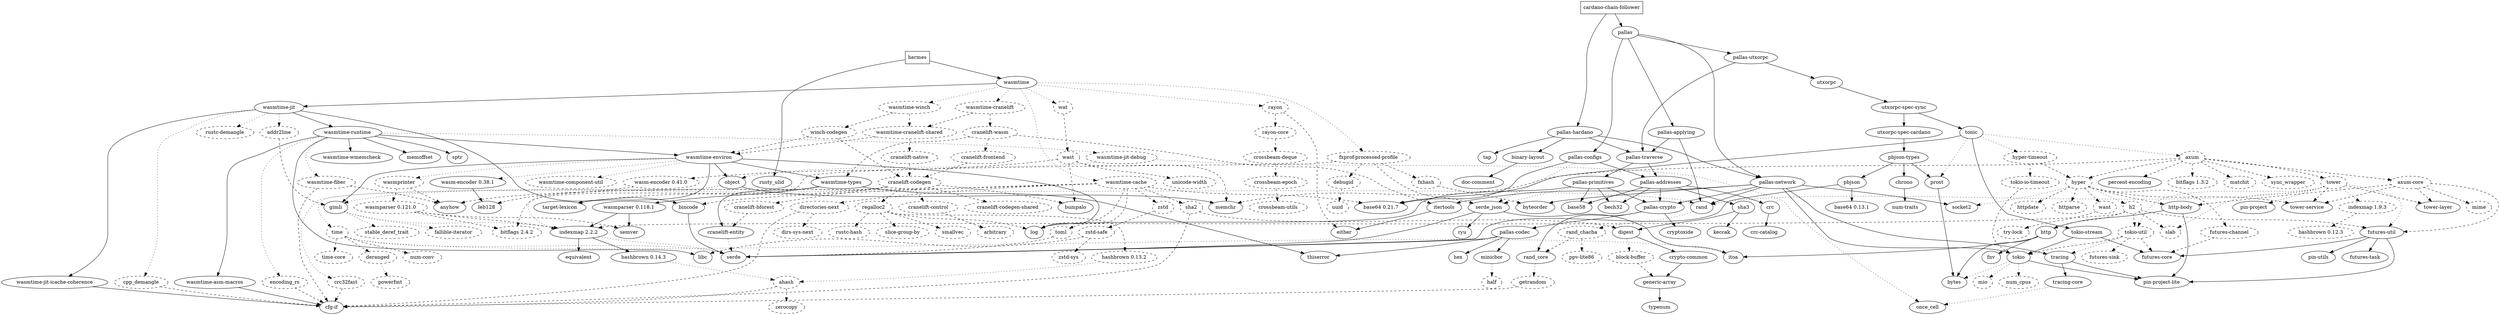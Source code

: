 digraph {
    0 [ label = "hermes" shape = box]
    1 [ label = "cardano-chain-follower" shape = box]
    2 [ label = "rusty_ulid" ]
    3 [ label = "wasmtime" ]
    4 [ label = "pallas" ]
    5 [ label = "pallas-hardano" ]
    6 [ label = "thiserror" ]
    7 [ label = "tokio" ]
    8 [ label = "tracing" ]
    9 [ label = "rand" ]
    10 [ label = "serde" ]
    11 [ label = "time" style = dashed]
    12 [ label = "anyhow" ]
    13 [ label = "bincode" ]
    14 [ label = "bumpalo" ]
    15 [ label = "cfg-if" ]
    16 [ label = "encoding_rs" style = dashed]
    17 [ label = "fxprof-processed-profile" style = dashed]
    18 [ label = "indexmap 2.2.2" ]
    19 [ label = "libc" ]
    20 [ label = "log" ]
    21 [ label = "object" ]
    22 [ label = "once_cell" ]
    23 [ label = "rayon" style = dashed]
    24 [ label = "serde_json" ]
    25 [ label = "target-lexicon" ]
    26 [ label = "wasm-encoder 0.38.1" ]
    27 [ label = "wasmparser 0.118.1" ]
    28 [ label = "wasmtime-cache" style = dashed]
    29 [ label = "wasmtime-component-util" style = dashed]
    30 [ label = "wasmtime-cranelift" style = dashed]
    31 [ label = "wasmtime-environ" ]
    32 [ label = "wasmtime-fiber" style = dashed]
    33 [ label = "wasmtime-jit" ]
    34 [ label = "wasmtime-runtime" ]
    35 [ label = "wasmtime-winch" style = dashed]
    36 [ label = "wat" style = dashed]
    37 [ label = "pallas-addresses" ]
    38 [ label = "pallas-applying" ]
    39 [ label = "pallas-codec" ]
    40 [ label = "pallas-configs" ]
    41 [ label = "pallas-crypto" ]
    42 [ label = "pallas-network" ]
    43 [ label = "pallas-primitives" ]
    44 [ label = "pallas-traverse" ]
    45 [ label = "pallas-utxorpc" ]
    46 [ label = "binary-layout" ]
    47 [ label = "tap" ]
    48 [ label = "bytes" ]
    49 [ label = "mio" style = dashed]
    50 [ label = "num_cpus" style = dashed]
    51 [ label = "pin-project-lite" ]
    52 [ label = "tracing-core" ]
    53 [ label = "rand_chacha" style = dashed]
    54 [ label = "rand_core" ]
    55 [ label = "deranged" style = dashed]
    56 [ label = "itoa" ]
    57 [ label = "num-conv" style = dashed]
    58 [ label = "powerfmt" style = dashed]
    59 [ label = "time-core" style = dashed]
    60 [ label = "bitflags 2.4.2" style = dashed]
    61 [ label = "debugid" style = dashed]
    62 [ label = "fxhash" style = dashed]
    63 [ label = "equivalent" ]
    64 [ label = "hashbrown 0.14.3" ]
    65 [ label = "crc32fast" style = dashed]
    66 [ label = "memchr" ]
    67 [ label = "either" ]
    68 [ label = "rayon-core" style = dashed]
    69 [ label = "ryu" ]
    70 [ label = "leb128" ]
    71 [ label = "semver" ]
    72 [ label = "base64 0.21.7" ]
    73 [ label = "directories-next" style = dashed]
    74 [ label = "sha2" style = dashed]
    75 [ label = "toml" style = dashed]
    76 [ label = "zstd" style = dashed]
    77 [ label = "cranelift-codegen" style = dashed]
    78 [ label = "cranelift-control" style = dashed]
    79 [ label = "cranelift-entity" ]
    80 [ label = "cranelift-frontend" style = dashed]
    81 [ label = "cranelift-native" style = dashed]
    82 [ label = "cranelift-wasm" style = dashed]
    83 [ label = "gimli" ]
    84 [ label = "wasmtime-cranelift-shared" style = dashed]
    85 [ label = "wasmprinter" style = dashed]
    86 [ label = "wasmtime-types" ]
    87 [ label = "addr2line" style = dashed]
    88 [ label = "cpp_demangle" style = dashed]
    89 [ label = "rustc-demangle" style = dashed]
    90 [ label = "wasmtime-jit-debug" style = dashed]
    91 [ label = "wasmtime-jit-icache-coherence" ]
    92 [ label = "memoffset" ]
    93 [ label = "sptr" ]
    94 [ label = "wasmtime-asm-macros" ]
    95 [ label = "wasmtime-wmemcheck" ]
    96 [ label = "winch-codegen" style = dashed]
    97 [ label = "wast" style = dashed]
    98 [ label = "base58" ]
    99 [ label = "bech32" ]
    100 [ label = "crc" ]
    101 [ label = "hex" ]
    102 [ label = "sha3" ]
    103 [ label = "minicbor" ]
    104 [ label = "cryptoxide" ]
    105 [ label = "byteorder" ]
    106 [ label = "itertools" ]
    107 [ label = "socket2" ]
    108 [ label = "utxorpc" ]
    109 [ label = "doc-comment" ]
    110 [ label = "ppv-lite86" style = dashed]
    111 [ label = "getrandom" style = dashed]
    112 [ label = "uuid" style = dashed]
    113 [ label = "ahash" style = dashed]
    114 [ label = "crossbeam-deque" style = dashed]
    115 [ label = "crossbeam-utils" style = dashed]
    116 [ label = "dirs-sys-next" style = dashed]
    117 [ label = "digest" ]
    118 [ label = "zstd-safe" style = dashed]
    119 [ label = "cranelift-bforest" style = dashed]
    120 [ label = "cranelift-codegen-shared" style = dashed]
    121 [ label = "regalloc2" style = dashed]
    122 [ label = "smallvec" style = dashed]
    123 [ label = "arbitrary" style = dashed]
    124 [ label = "fallible-iterator" style = dashed]
    125 [ label = "stable_deref_trait" style = dashed]
    126 [ label = "wasmparser 0.121.0" style = dashed]
    127 [ label = "unicode-width" style = dashed]
    128 [ label = "wasm-encoder 0.41.0" style = dashed]
    129 [ label = "crc-catalog" ]
    130 [ label = "keccak" ]
    131 [ label = "half" style = dashed]
    132 [ label = "utxorpc-spec-cardano" ]
    133 [ label = "utxorpc-spec-sync" ]
    134 [ label = "zerocopy" style = dashed]
    135 [ label = "crossbeam-epoch" style = dashed]
    136 [ label = "block-buffer" style = dashed]
    137 [ label = "crypto-common" ]
    138 [ label = "zstd-sys" style = dashed]
    139 [ label = "hashbrown 0.13.2" style = dashed]
    140 [ label = "rustc-hash" style = dashed]
    141 [ label = "slice-group-by" style = dashed]
    142 [ label = "pbjson" ]
    143 [ label = "pbjson-types" ]
    144 [ label = "prost" ]
    145 [ label = "tonic" ]
    146 [ label = "generic-array" ]
    147 [ label = "typenum" ]
    148 [ label = "base64 0.13.1" ]
    149 [ label = "chrono" ]
    150 [ label = "axum" style = dashed]
    151 [ label = "futures-core" ]
    152 [ label = "futures-util" ]
    153 [ label = "h2" style = dashed]
    154 [ label = "http" ]
    155 [ label = "http-body" ]
    156 [ label = "hyper" style = dashed]
    157 [ label = "hyper-timeout" style = dashed]
    158 [ label = "percent-encoding" ]
    159 [ label = "pin-project" ]
    160 [ label = "tokio-stream" ]
    161 [ label = "tower" style = dashed]
    162 [ label = "tower-layer" ]
    163 [ label = "tower-service" ]
    164 [ label = "num-traits" ]
    165 [ label = "axum-core" style = dashed]
    166 [ label = "bitflags 1.3.2" style = dashed]
    167 [ label = "matchit" style = dashed]
    168 [ label = "mime" style = dashed]
    169 [ label = "sync_wrapper" style = dashed]
    170 [ label = "futures-task" ]
    171 [ label = "pin-utils" ]
    172 [ label = "fnv" ]
    173 [ label = "futures-sink" style = dashed]
    174 [ label = "slab" style = dashed]
    175 [ label = "tokio-util" style = dashed]
    176 [ label = "futures-channel" style = dashed]
    177 [ label = "httparse" style = dashed]
    178 [ label = "httpdate" style = dashed]
    179 [ label = "want" style = dashed]
    180 [ label = "tokio-io-timeout" style = dashed]
    181 [ label = "indexmap 1.9.3" style = dashed]
    182 [ label = "try-lock" style = dashed]
    183 [ label = "hashbrown 0.12.3" style = dashed]
    0 -> 2 [ ]
    0 -> 3 [ ]
    1 -> 4 [ ]
    1 -> 5 [ ]
    2 -> 9 [ style = dotted]
    2 -> 11 [ style = dotted]
    3 -> 17 [ style = dotted]
    3 -> 23 [ style = dotted]
    3 -> 28 [ style = dotted]
    3 -> 30 [ style = dotted]
    3 -> 33 [ ]
    3 -> 35 [ style = dotted]
    3 -> 36 [ style = dotted]
    4 -> 38 [ ]
    4 -> 40 [ ]
    4 -> 42 [ ]
    4 -> 45 [ ]
    5 -> 46 [ ]
    5 -> 42 [ ]
    5 -> 44 [ ]
    5 -> 47 [ ]
    7 -> 48 [ style = dotted]
    7 -> 49 [ style = dotted]
    7 -> 50 [ style = dotted]
    7 -> 51 [ ]
    8 -> 51 [ ]
    8 -> 52 [ ]
    9 -> 53 [ style = dotted]
    11 -> 55 [ style = dashed]
    11 -> 56 [ style = dotted]
    11 -> 57 [ style = dashed]
    11 -> 10 [ style = dotted]
    11 -> 59 [ style = dashed]
    13 -> 10 [ ]
    16 -> 15 [ style = dashed]
    17 -> 60 [ style = dashed]
    17 -> 61 [ style = dashed]
    17 -> 62 [ style = dashed]
    17 -> 24 [ style = dashed]
    18 -> 63 [ ]
    18 -> 64 [ ]
    18 -> 10 [ style = dotted]
    21 -> 65 [ style = dotted]
    21 -> 18 [ style = dotted]
    21 -> 66 [ ]
    23 -> 67 [ style = dashed]
    23 -> 68 [ style = dashed]
    24 -> 56 [ ]
    24 -> 69 [ ]
    24 -> 10 [ ]
    26 -> 70 [ ]
    27 -> 18 [ ]
    27 -> 71 [ ]
    28 -> 12 [ style = dashed]
    28 -> 72 [ style = dashed]
    28 -> 13 [ style = dashed]
    28 -> 73 [ style = dashed]
    28 -> 20 [ style = dashed]
    28 -> 74 [ style = dashed]
    28 -> 75 [ style = dashed]
    28 -> 76 [ style = dashed]
    30 -> 82 [ style = dashed]
    30 -> 84 [ style = dashed]
    31 -> 83 [ ]
    31 -> 20 [ ]
    31 -> 21 [ ]
    31 -> 25 [ ]
    31 -> 26 [ style = dotted]
    31 -> 85 [ style = dotted]
    31 -> 29 [ style = dotted]
    31 -> 86 [ ]
    32 -> 12 [ style = dashed]
    32 -> 15 [ style = dashed]
    33 -> 87 [ style = dotted]
    33 -> 13 [ ]
    33 -> 88 [ style = dotted]
    33 -> 89 [ style = dotted]
    33 -> 91 [ ]
    33 -> 34 [ ]
    34 -> 16 [ style = dotted]
    34 -> 19 [ ]
    34 -> 92 [ ]
    34 -> 93 [ ]
    34 -> 94 [ ]
    34 -> 31 [ ]
    34 -> 32 [ style = dotted]
    34 -> 90 [ style = dotted]
    34 -> 95 [ ]
    35 -> 84 [ style = dashed]
    35 -> 96 [ style = dashed]
    36 -> 97 [ style = dashed]
    37 -> 98 [ ]
    37 -> 99 [ ]
    37 -> 100 [ ]
    37 -> 41 [ ]
    37 -> 102 [ ]
    38 -> 44 [ ]
    38 -> 9 [ ]
    39 -> 101 [ ]
    39 -> 103 [ ]
    39 -> 10 [ ]
    39 -> 6 [ ]
    40 -> 72 [ ]
    40 -> 37 [ ]
    40 -> 24 [ style = dotted]
    41 -> 104 [ ]
    41 -> 39 [ ]
    41 -> 54 [ ]
    42 -> 105 [ ]
    42 -> 106 [ ]
    42 -> 41 [ ]
    42 -> 9 [ ]
    42 -> 107 [ ]
    42 -> 7 [ ]
    42 -> 8 [ ]
    43 -> 98 [ ]
    43 -> 99 [ ]
    43 -> 20 [ ]
    43 -> 41 [ ]
    43 -> 24 [ style = dotted]
    44 -> 37 [ ]
    44 -> 43 [ ]
    45 -> 44 [ ]
    45 -> 108 [ ]
    46 -> 109 [ ]
    52 -> 22 [ style = dotted]
    53 -> 110 [ style = dashed]
    53 -> 54 [ style = dashed]
    54 -> 111 [ style = dotted]
    55 -> 58 [ style = dotted]
    61 -> 112 [ style = dashed]
    62 -> 105 [ style = dashed]
    64 -> 113 [ style = dotted]
    65 -> 15 [ style = dashed]
    68 -> 114 [ style = dashed]
    73 -> 15 [ style = dashed]
    73 -> 116 [ style = dashed]
    74 -> 15 [ style = dashed]
    74 -> 117 [ style = dashed]
    75 -> 10 [ style = dashed]
    76 -> 118 [ style = dashed]
    77 -> 14 [ style = dashed]
    77 -> 119 [ style = dashed]
    77 -> 120 [ style = dashed]
    77 -> 78 [ style = dashed]
    77 -> 83 [ style = dotted]
    77 -> 121 [ style = dashed]
    77 -> 25 [ style = dashed]
    78 -> 123 [ style = dashed]
    79 -> 10 [ style = dotted]
    80 -> 77 [ style = dashed]
    81 -> 77 [ style = dashed]
    82 -> 80 [ style = dashed]
    82 -> 106 [ style = dashed]
    82 -> 86 [ style = dashed]
    83 -> 124 [ style = dotted]
    83 -> 18 [ style = dotted]
    83 -> 125 [ style = dotted]
    84 -> 81 [ style = dashed]
    84 -> 31 [ style = dashed]
    85 -> 12 [ style = dashed]
    85 -> 126 [ style = dashed]
    86 -> 79 [ ]
    86 -> 6 [ ]
    86 -> 27 [ ]
    87 -> 83 [ style = dashed]
    88 -> 15 [ style = dashed]
    90 -> 21 [ style = dotted]
    90 -> 22 [ style = dotted]
    91 -> 15 [ ]
    94 -> 15 [ ]
    96 -> 77 [ style = dashed]
    96 -> 31 [ style = dashed]
    97 -> 14 [ style = dashed]
    97 -> 66 [ style = dashed]
    97 -> 127 [ style = dashed]
    97 -> 128 [ style = dashed]
    100 -> 129 [ ]
    102 -> 117 [ ]
    102 -> 130 [ ]
    103 -> 131 [ style = dotted]
    106 -> 67 [ ]
    108 -> 133 [ ]
    111 -> 15 [ style = dashed]
    113 -> 15 [ style = dashed]
    113 -> 134 [ style = dashed]
    114 -> 135 [ style = dashed]
    117 -> 136 [ style = dotted]
    117 -> 137 [ ]
    118 -> 19 [ style = dashed]
    118 -> 138 [ style = dashed]
    119 -> 79 [ style = dashed]
    121 -> 139 [ style = dashed]
    121 -> 20 [ style = dashed]
    121 -> 140 [ style = dashed]
    121 -> 141 [ style = dashed]
    121 -> 122 [ style = dashed]
    126 -> 60 [ style = dashed]
    126 -> 18 [ style = dashed]
    126 -> 71 [ style = dashed]
    128 -> 70 [ style = dashed]
    132 -> 143 [ ]
    133 -> 145 [ ]
    133 -> 132 [ ]
    135 -> 115 [ style = dashed]
    136 -> 146 [ style = dashed]
    137 -> 146 [ ]
    139 -> 113 [ style = dotted]
    142 -> 148 [ ]
    142 -> 10 [ ]
    143 -> 149 [ ]
    143 -> 142 [ ]
    143 -> 144 [ ]
    144 -> 48 [ ]
    145 -> 150 [ style = dotted]
    145 -> 72 [ ]
    145 -> 157 [ style = dotted]
    145 -> 144 [ style = dotted]
    145 -> 160 [ ]
    146 -> 147 [ ]
    149 -> 164 [ ]
    150 -> 165 [ style = dashed]
    150 -> 166 [ style = dashed]
    150 -> 156 [ style = dashed]
    150 -> 167 [ style = dashed]
    150 -> 66 [ style = dashed]
    150 -> 158 [ style = dashed]
    150 -> 169 [ style = dashed]
    150 -> 161 [ style = dashed]
    152 -> 151 [ ]
    152 -> 170 [ ]
    152 -> 51 [ ]
    152 -> 171 [ ]
    153 -> 152 [ style = dashed]
    153 -> 154 [ style = dashed]
    153 -> 18 [ style = dashed]
    153 -> 174 [ style = dashed]
    153 -> 175 [ style = dashed]
    154 -> 48 [ ]
    154 -> 172 [ ]
    154 -> 56 [ ]
    155 -> 154 [ ]
    155 -> 51 [ ]
    156 -> 176 [ style = dashed]
    156 -> 153 [ style = dotted]
    156 -> 155 [ style = dashed]
    156 -> 177 [ style = dashed]
    156 -> 178 [ style = dashed]
    156 -> 107 [ style = dotted]
    156 -> 163 [ style = dashed]
    156 -> 179 [ style = dashed]
    157 -> 156 [ style = dashed]
    157 -> 180 [ style = dashed]
    160 -> 151 [ ]
    160 -> 7 [ ]
    161 -> 152 [ style = dotted]
    161 -> 181 [ style = dotted]
    161 -> 159 [ style = dotted]
    161 -> 9 [ style = dotted]
    161 -> 174 [ style = dotted]
    161 -> 175 [ style = dotted]
    161 -> 162 [ style = dashed]
    161 -> 163 [ style = dashed]
    165 -> 152 [ style = dashed]
    165 -> 155 [ style = dashed]
    165 -> 168 [ style = dashed]
    165 -> 162 [ style = dashed]
    165 -> 163 [ style = dashed]
    175 -> 151 [ style = dashed]
    175 -> 173 [ style = dashed]
    175 -> 7 [ style = dashed]
    175 -> 8 [ style = dotted]
    176 -> 151 [ style = dashed]
    179 -> 182 [ style = dashed]
    180 -> 7 [ style = dashed]
    181 -> 183 [ style = dashed]
}

